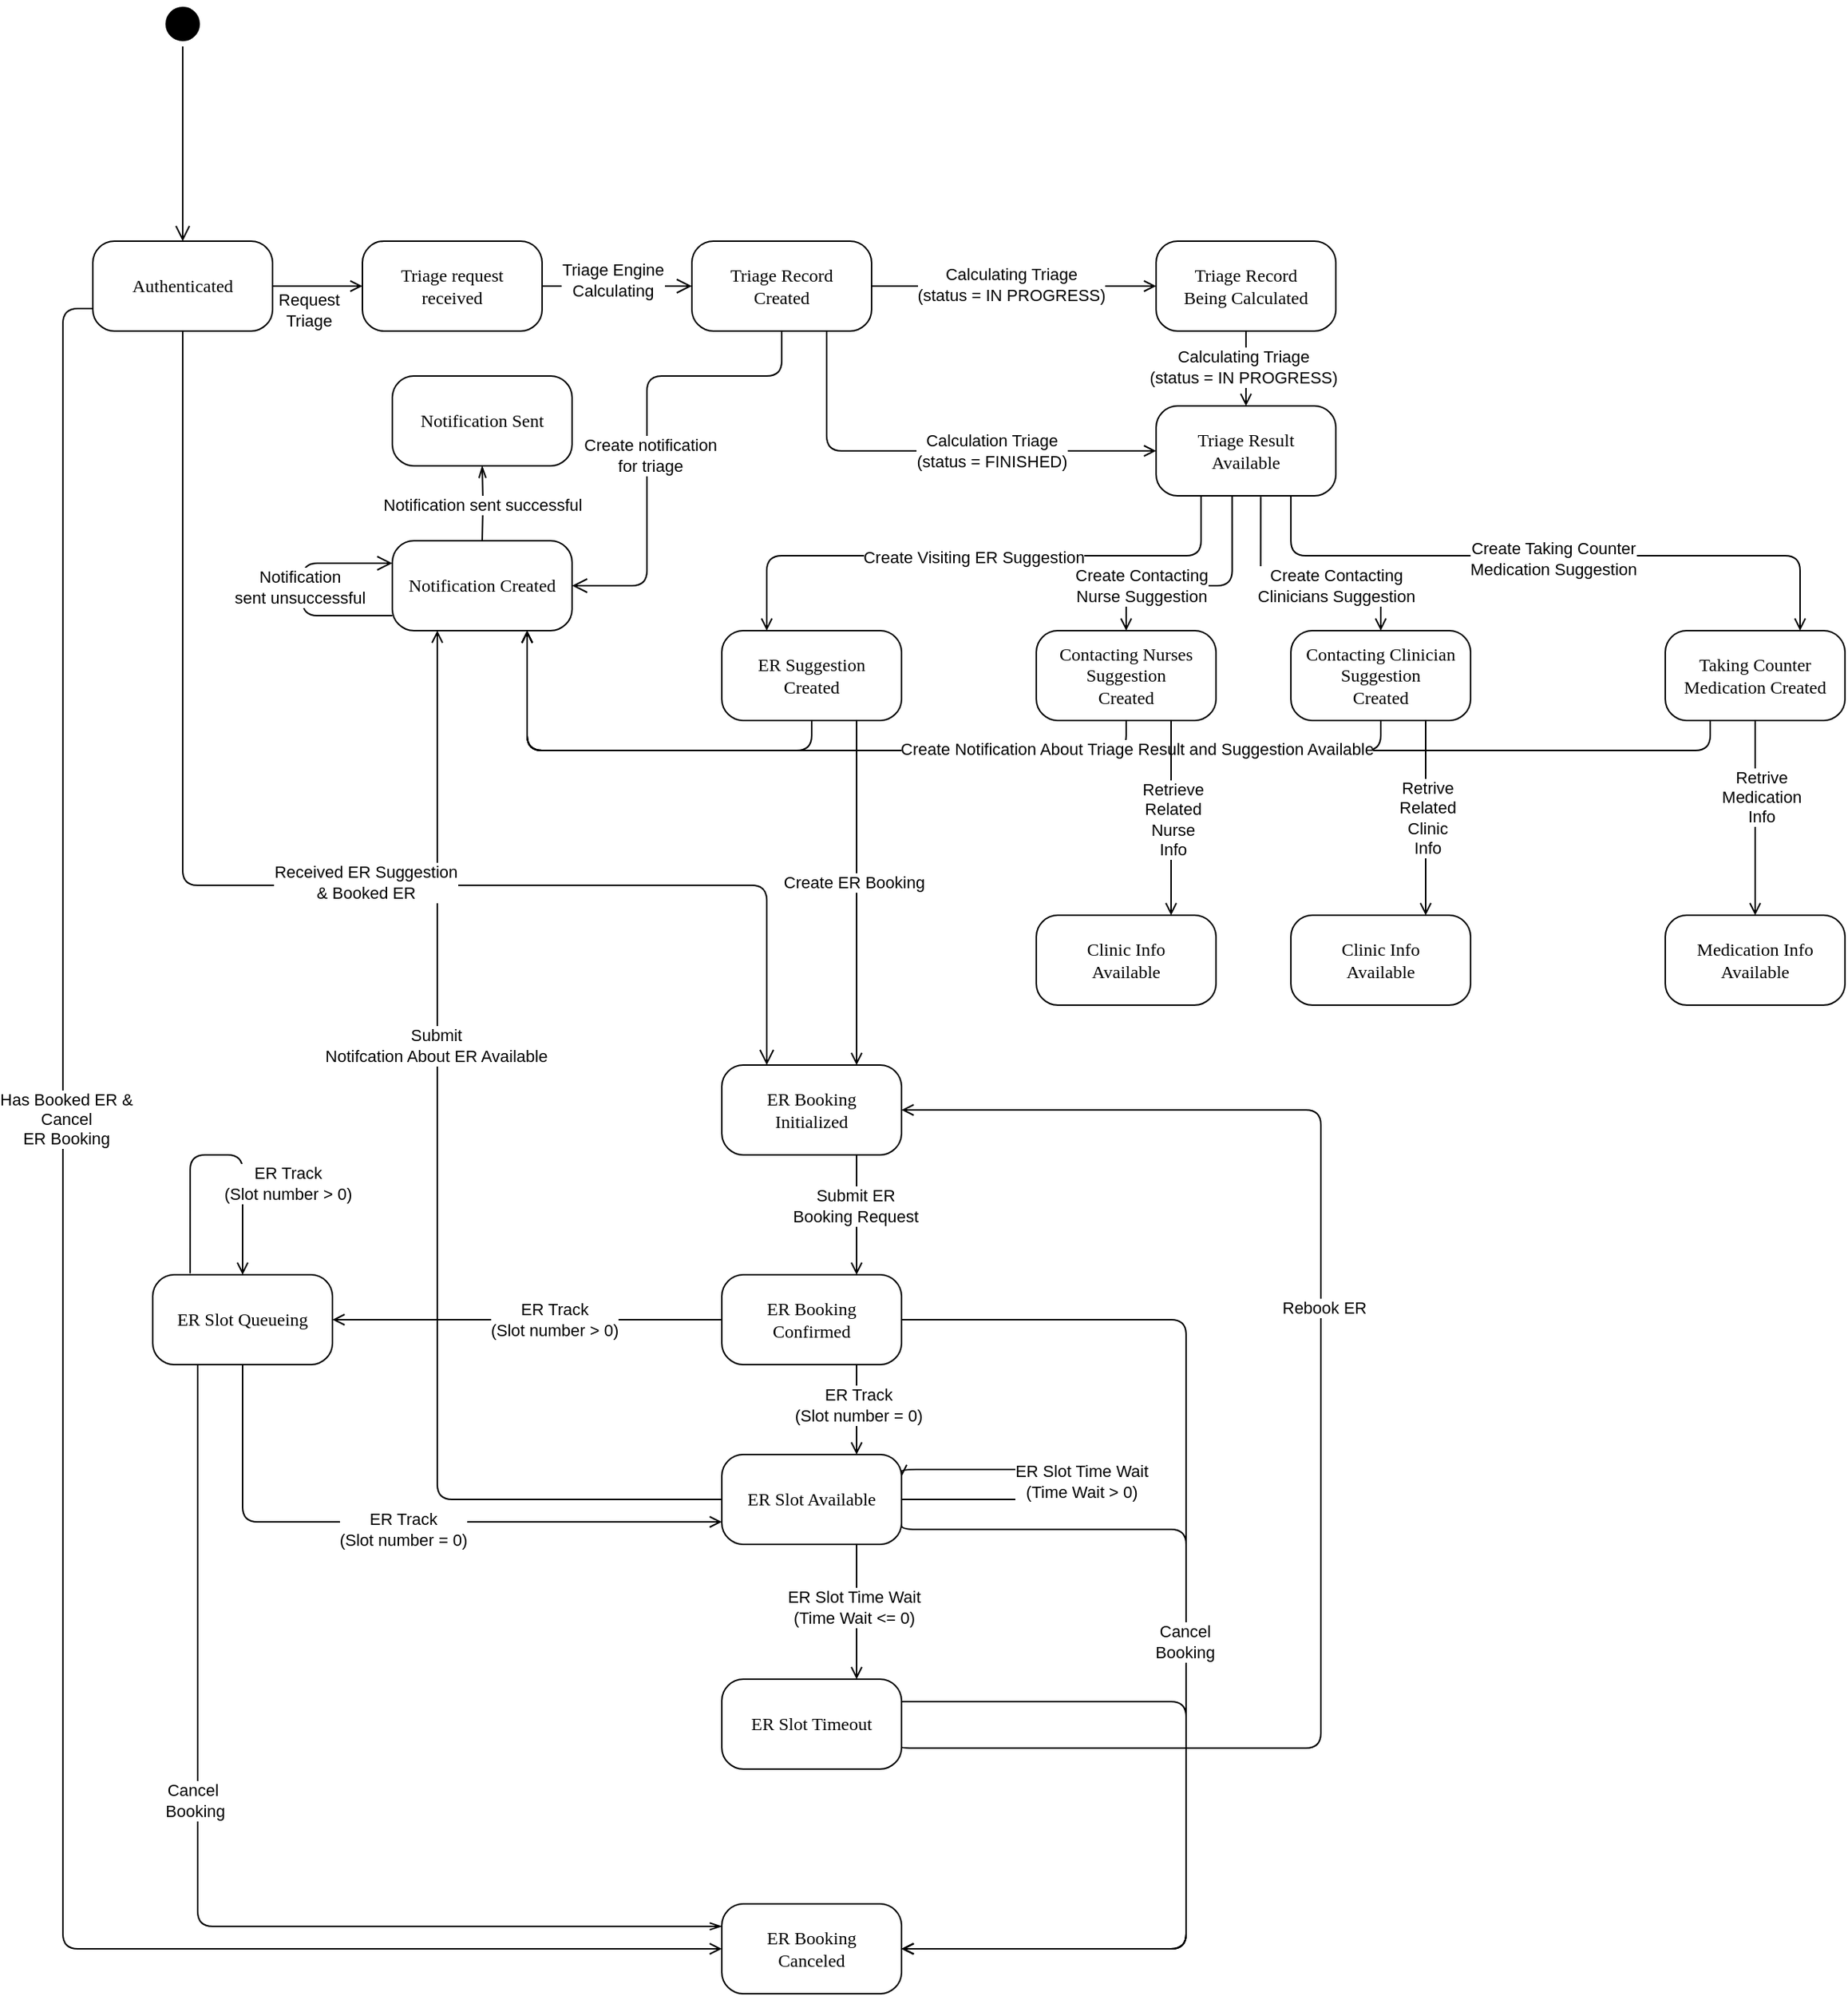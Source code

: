 <mxfile version="20.5.1" type="github">
  <diagram name="Page-1" id="58cdce13-f638-feb5-8d6f-7d28b1aa9fa0">
    <mxGraphModel dx="3470" dy="1300" grid="1" gridSize="10" guides="1" tooltips="1" connect="1" arrows="1" fold="1" page="1" pageScale="1" pageWidth="1100" pageHeight="850" background="none" math="0" shadow="0">
      <root>
        <mxCell id="0" />
        <mxCell id="1" parent="0" />
        <mxCell id="382b91b5511bd0f7-1" value="" style="ellipse;html=1;shape=startState;fillColor=#000000;strokeColor=#000000;rounded=1;shadow=0;comic=0;labelBackgroundColor=none;fontFamily=Verdana;fontSize=12;fontColor=#000000;align=center;direction=south;" parent="1" vertex="1">
          <mxGeometry x="85" y="40" width="30" height="30" as="geometry" />
        </mxCell>
        <mxCell id="N-nN4XfVcZ-tdDwyY4BU-9" style="edgeStyle=orthogonalEdgeStyle;rounded=0;orthogonalLoop=1;jettySize=auto;html=1;exitX=0.5;exitY=0;exitDx=0;exitDy=0;entryX=0.5;entryY=1;entryDx=0;entryDy=0;endArrow=openThin;endFill=0;" edge="1" parent="1" target="N-nN4XfVcZ-tdDwyY4BU-7">
          <mxGeometry relative="1" as="geometry">
            <mxPoint x="300" y="400" as="sourcePoint" />
            <mxPoint x="300" y="370" as="targetPoint" />
          </mxGeometry>
        </mxCell>
        <mxCell id="N-nN4XfVcZ-tdDwyY4BU-10" value="Notification sent successful" style="edgeLabel;html=1;align=center;verticalAlign=middle;resizable=0;points=[];" vertex="1" connectable="0" parent="N-nN4XfVcZ-tdDwyY4BU-9">
          <mxGeometry x="0.271" relative="1" as="geometry">
            <mxPoint y="7" as="offset" />
          </mxGeometry>
        </mxCell>
        <mxCell id="382b91b5511bd0f7-5" value="Notification Created" style="rounded=1;whiteSpace=wrap;html=1;arcSize=24;shadow=0;comic=0;labelBackgroundColor=none;fontFamily=Verdana;fontSize=12;align=center;" parent="1" vertex="1">
          <mxGeometry x="240" y="400" width="120" height="60" as="geometry" />
        </mxCell>
        <mxCell id="382b91b5511bd0f7-6" value="&lt;div&gt;Triage request&lt;/div&gt;&lt;div&gt;received&lt;br&gt;&lt;/div&gt;" style="rounded=1;whiteSpace=wrap;html=1;arcSize=24;shadow=0;comic=0;labelBackgroundColor=none;fontFamily=Verdana;fontSize=12;align=center;" parent="1" vertex="1">
          <mxGeometry x="220" y="200" width="120" height="60" as="geometry" />
        </mxCell>
        <mxCell id="3xKMNHd320nFx6-SWWJa-59" style="edgeStyle=orthogonalEdgeStyle;rounded=1;orthogonalLoop=1;jettySize=auto;html=1;exitX=1;exitY=0.5;exitDx=0;exitDy=0;entryX=0;entryY=0.5;entryDx=0;entryDy=0;endArrow=open;endFill=0;" parent="1" source="382b91b5511bd0f7-7" target="3xKMNHd320nFx6-SWWJa-58" edge="1">
          <mxGeometry relative="1" as="geometry" />
        </mxCell>
        <mxCell id="3xKMNHd320nFx6-SWWJa-60" value="&lt;div&gt;Calculating Triage&lt;/div&gt;&lt;div&gt;(status = IN PROGRESS)&lt;br&gt;&lt;/div&gt;" style="edgeLabel;html=1;align=center;verticalAlign=middle;resizable=0;points=[];" parent="3xKMNHd320nFx6-SWWJa-59" vertex="1" connectable="0">
          <mxGeometry x="-0.068" y="-6" relative="1" as="geometry">
            <mxPoint x="4" y="-7" as="offset" />
          </mxGeometry>
        </mxCell>
        <mxCell id="3xKMNHd320nFx6-SWWJa-66" style="edgeStyle=orthogonalEdgeStyle;rounded=1;orthogonalLoop=1;jettySize=auto;html=1;exitX=0.75;exitY=1;exitDx=0;exitDy=0;entryX=0;entryY=0.5;entryDx=0;entryDy=0;endArrow=open;endFill=0;" parent="1" source="382b91b5511bd0f7-7" target="382b91b5511bd0f7-10" edge="1">
          <mxGeometry relative="1" as="geometry" />
        </mxCell>
        <mxCell id="3xKMNHd320nFx6-SWWJa-67" value="&lt;div&gt;Calculation Triage&lt;/div&gt;&lt;div&gt;(status = FINISHED)&lt;/div&gt;" style="edgeLabel;html=1;align=center;verticalAlign=middle;resizable=0;points=[];" parent="3xKMNHd320nFx6-SWWJa-66" vertex="1" connectable="0">
          <mxGeometry x="0.009" y="1" relative="1" as="geometry">
            <mxPoint x="38" y="1" as="offset" />
          </mxGeometry>
        </mxCell>
        <mxCell id="382b91b5511bd0f7-7" value="&lt;div&gt;Triage Record&lt;/div&gt;&lt;div&gt;Created&lt;br&gt;&lt;/div&gt;" style="rounded=1;whiteSpace=wrap;html=1;arcSize=24;shadow=0;comic=0;labelBackgroundColor=none;fontFamily=Verdana;fontSize=12;align=center;" parent="1" vertex="1">
          <mxGeometry x="440" y="200" width="120" height="60" as="geometry" />
        </mxCell>
        <mxCell id="3xKMNHd320nFx6-SWWJa-10" style="edgeStyle=orthogonalEdgeStyle;rounded=1;orthogonalLoop=1;jettySize=auto;html=1;exitX=0.25;exitY=1;exitDx=0;exitDy=0;entryX=0.25;entryY=0;entryDx=0;entryDy=0;endArrow=open;endFill=0;" parent="1" source="382b91b5511bd0f7-10" target="3xKMNHd320nFx6-SWWJa-7" edge="1">
          <mxGeometry relative="1" as="geometry">
            <Array as="points">
              <mxPoint x="780" y="410" />
              <mxPoint x="490" y="410" />
            </Array>
          </mxGeometry>
        </mxCell>
        <mxCell id="3xKMNHd320nFx6-SWWJa-25" value="Create Visiting ER Suggestion" style="edgeLabel;html=1;align=center;verticalAlign=middle;resizable=0;points=[];" parent="3xKMNHd320nFx6-SWWJa-10" vertex="1" connectable="0">
          <mxGeometry x="0.011" y="1" relative="1" as="geometry">
            <mxPoint as="offset" />
          </mxGeometry>
        </mxCell>
        <mxCell id="3xKMNHd320nFx6-SWWJa-11" style="edgeStyle=orthogonalEdgeStyle;rounded=1;orthogonalLoop=1;jettySize=auto;html=1;exitX=0.582;exitY=1.01;exitDx=0;exitDy=0;entryX=0.5;entryY=0;entryDx=0;entryDy=0;endArrow=open;endFill=0;exitPerimeter=0;" parent="1" source="382b91b5511bd0f7-10" target="3xKMNHd320nFx6-SWWJa-8" edge="1">
          <mxGeometry relative="1" as="geometry">
            <Array as="points">
              <mxPoint x="820" y="430" />
              <mxPoint x="900" y="430" />
            </Array>
          </mxGeometry>
        </mxCell>
        <mxCell id="3xKMNHd320nFx6-SWWJa-27" value="&lt;div&gt;Create Contacting &lt;br&gt;&lt;/div&gt;&lt;div&gt;Clinicians Suggestion&lt;/div&gt;" style="edgeLabel;html=1;align=center;verticalAlign=middle;resizable=0;points=[];" parent="3xKMNHd320nFx6-SWWJa-11" vertex="1" connectable="0">
          <mxGeometry x="0.057" y="2" relative="1" as="geometry">
            <mxPoint x="20" y="2" as="offset" />
          </mxGeometry>
        </mxCell>
        <mxCell id="3xKMNHd320nFx6-SWWJa-12" style="edgeStyle=orthogonalEdgeStyle;rounded=1;orthogonalLoop=1;jettySize=auto;html=1;exitX=0.75;exitY=1;exitDx=0;exitDy=0;entryX=0.75;entryY=0;entryDx=0;entryDy=0;endArrow=open;endFill=0;" parent="1" source="382b91b5511bd0f7-10" target="3xKMNHd320nFx6-SWWJa-9" edge="1">
          <mxGeometry relative="1" as="geometry">
            <Array as="points">
              <mxPoint x="840" y="410" />
              <mxPoint x="1180" y="410" />
            </Array>
          </mxGeometry>
        </mxCell>
        <mxCell id="3xKMNHd320nFx6-SWWJa-30" value="&lt;div&gt;Create Taking Counter &lt;br&gt;&lt;/div&gt;&lt;div&gt;Medication Suggestion&lt;/div&gt;" style="edgeLabel;html=1;align=center;verticalAlign=middle;resizable=0;points=[];" parent="3xKMNHd320nFx6-SWWJa-12" vertex="1" connectable="0">
          <mxGeometry y="-2" relative="1" as="geometry">
            <mxPoint as="offset" />
          </mxGeometry>
        </mxCell>
        <mxCell id="3xKMNHd320nFx6-SWWJa-19" style="edgeStyle=orthogonalEdgeStyle;rounded=1;orthogonalLoop=1;jettySize=auto;html=1;exitX=0.423;exitY=0.979;exitDx=0;exitDy=0;entryX=0.5;entryY=0;entryDx=0;entryDy=0;endArrow=open;endFill=0;exitPerimeter=0;" parent="1" source="382b91b5511bd0f7-10" target="3xKMNHd320nFx6-SWWJa-17" edge="1">
          <mxGeometry relative="1" as="geometry">
            <Array as="points">
              <mxPoint x="801" y="430" />
              <mxPoint x="730" y="430" />
            </Array>
          </mxGeometry>
        </mxCell>
        <mxCell id="3xKMNHd320nFx6-SWWJa-26" value="&lt;div&gt;Create Contacting &lt;br&gt;&lt;/div&gt;&lt;div&gt;Nurse Suggestion&lt;/div&gt;" style="edgeLabel;html=1;align=center;verticalAlign=middle;resizable=0;points=[];" parent="3xKMNHd320nFx6-SWWJa-19" vertex="1" connectable="0">
          <mxGeometry x="0.087" y="-1" relative="1" as="geometry">
            <mxPoint x="-34" y="1" as="offset" />
          </mxGeometry>
        </mxCell>
        <mxCell id="382b91b5511bd0f7-10" value="&lt;div&gt;Triage Result&lt;/div&gt;&lt;div&gt;Available&lt;br&gt;&lt;/div&gt;" style="rounded=1;whiteSpace=wrap;html=1;arcSize=24;shadow=0;comic=0;labelBackgroundColor=none;fontFamily=Verdana;fontSize=12;align=center;" parent="1" vertex="1">
          <mxGeometry x="750" y="310" width="120" height="60" as="geometry" />
        </mxCell>
        <mxCell id="2a3bc250acf0617d-9" style="edgeStyle=orthogonalEdgeStyle;html=1;labelBackgroundColor=none;endArrow=open;endSize=8;strokeColor=#000000;fontFamily=Verdana;fontSize=12;align=left;entryX=0.5;entryY=0;entryDx=0;entryDy=0;" parent="1" source="382b91b5511bd0f7-1" target="3xKMNHd320nFx6-SWWJa-3" edge="1">
          <mxGeometry relative="1" as="geometry" />
        </mxCell>
        <mxCell id="2a3bc250acf0617d-10" style="edgeStyle=orthogonalEdgeStyle;html=1;labelBackgroundColor=none;endArrow=open;endSize=8;fontFamily=Verdana;fontSize=12;align=left;entryX=0;entryY=0.5;entryDx=0;entryDy=0;exitX=1;exitY=0.5;exitDx=0;exitDy=0;" parent="1" source="382b91b5511bd0f7-6" target="382b91b5511bd0f7-7" edge="1">
          <mxGeometry relative="1" as="geometry">
            <Array as="points">
              <mxPoint x="390" y="230" />
              <mxPoint x="390" y="230" />
            </Array>
          </mxGeometry>
        </mxCell>
        <mxCell id="3xKMNHd320nFx6-SWWJa-2" value="&lt;div&gt;Triage Engine&lt;/div&gt;&lt;div&gt;Calculating&lt;br&gt;&lt;/div&gt;" style="edgeLabel;html=1;align=center;verticalAlign=middle;resizable=0;points=[];" parent="2a3bc250acf0617d-10" vertex="1" connectable="0">
          <mxGeometry x="-0.3" y="4" relative="1" as="geometry">
            <mxPoint x="12" as="offset" />
          </mxGeometry>
        </mxCell>
        <mxCell id="2a3bc250acf0617d-11" style="edgeStyle=orthogonalEdgeStyle;html=1;labelBackgroundColor=none;endArrow=open;endSize=8;fontFamily=Verdana;fontSize=12;align=left;exitX=0.5;exitY=1;entryX=1;entryY=0.5;entryDx=0;entryDy=0;" parent="1" source="382b91b5511bd0f7-7" target="382b91b5511bd0f7-5" edge="1">
          <mxGeometry relative="1" as="geometry">
            <mxPoint x="520" y="300" as="sourcePoint" />
            <Array as="points">
              <mxPoint x="500" y="290" />
              <mxPoint x="410" y="290" />
              <mxPoint x="410" y="430" />
            </Array>
            <mxPoint x="310" y="290" as="targetPoint" />
          </mxGeometry>
        </mxCell>
        <mxCell id="N-nN4XfVcZ-tdDwyY4BU-8" value="&lt;div&gt;Create notification&lt;/div&gt;&lt;div&gt;for triage&lt;br&gt;&lt;/div&gt;" style="edgeLabel;html=1;align=center;verticalAlign=middle;resizable=0;points=[];" vertex="1" connectable="0" parent="2a3bc250acf0617d-11">
          <mxGeometry x="0.117" y="2" relative="1" as="geometry">
            <mxPoint as="offset" />
          </mxGeometry>
        </mxCell>
        <mxCell id="3xKMNHd320nFx6-SWWJa-4" style="edgeStyle=orthogonalEdgeStyle;rounded=1;orthogonalLoop=1;jettySize=auto;html=1;exitX=1;exitY=0.5;exitDx=0;exitDy=0;entryX=0;entryY=0.5;entryDx=0;entryDy=0;endArrow=open;endFill=0;" parent="1" source="3xKMNHd320nFx6-SWWJa-3" target="382b91b5511bd0f7-6" edge="1">
          <mxGeometry relative="1" as="geometry">
            <Array as="points" />
          </mxGeometry>
        </mxCell>
        <mxCell id="3xKMNHd320nFx6-SWWJa-5" value="&lt;div&gt;Request&lt;/div&gt;&lt;div&gt;Triage&lt;br&gt;&lt;/div&gt;" style="edgeLabel;html=1;align=center;verticalAlign=middle;resizable=0;points=[];" parent="3xKMNHd320nFx6-SWWJa-4" vertex="1" connectable="0">
          <mxGeometry x="-0.229" y="-3" relative="1" as="geometry">
            <mxPoint x="1" y="13" as="offset" />
          </mxGeometry>
        </mxCell>
        <mxCell id="3xKMNHd320nFx6-SWWJa-84" style="edgeStyle=orthogonalEdgeStyle;rounded=1;orthogonalLoop=1;jettySize=auto;html=1;exitX=0;exitY=0.75;exitDx=0;exitDy=0;entryX=0;entryY=0.5;entryDx=0;entryDy=0;endArrow=open;endFill=0;" parent="1" source="3xKMNHd320nFx6-SWWJa-3" target="3xKMNHd320nFx6-SWWJa-76" edge="1">
          <mxGeometry relative="1" as="geometry" />
        </mxCell>
        <mxCell id="3xKMNHd320nFx6-SWWJa-85" value="Has Booked ER &amp;amp;&lt;br&gt;&lt;div&gt;Cancel&lt;/div&gt;&lt;div&gt;ER Booking&lt;br&gt;&lt;/div&gt;" style="edgeLabel;html=1;align=center;verticalAlign=middle;resizable=0;points=[];" parent="3xKMNHd320nFx6-SWWJa-84" vertex="1" connectable="0">
          <mxGeometry x="-0.28" y="2" relative="1" as="geometry">
            <mxPoint y="1" as="offset" />
          </mxGeometry>
        </mxCell>
        <mxCell id="3xKMNHd320nFx6-SWWJa-3" value="Authenticated" style="rounded=1;whiteSpace=wrap;html=1;arcSize=24;shadow=0;comic=0;labelBackgroundColor=none;fontFamily=Verdana;fontSize=12;align=center;" parent="1" vertex="1">
          <mxGeometry x="40" y="200" width="120" height="60" as="geometry" />
        </mxCell>
        <mxCell id="3xKMNHd320nFx6-SWWJa-24" style="edgeStyle=orthogonalEdgeStyle;rounded=1;orthogonalLoop=1;jettySize=auto;html=1;exitX=0.5;exitY=1;exitDx=0;exitDy=0;endArrow=open;endFill=0;" parent="1" source="3xKMNHd320nFx6-SWWJa-7" edge="1">
          <mxGeometry relative="1" as="geometry">
            <mxPoint x="330" y="460" as="targetPoint" />
            <Array as="points">
              <mxPoint x="520" y="540" />
              <mxPoint x="330" y="540" />
            </Array>
          </mxGeometry>
        </mxCell>
        <mxCell id="3xKMNHd320nFx6-SWWJa-42" style="edgeStyle=orthogonalEdgeStyle;rounded=1;orthogonalLoop=1;jettySize=auto;html=1;exitX=0.75;exitY=1;exitDx=0;exitDy=0;entryX=0.75;entryY=0;entryDx=0;entryDy=0;endArrow=open;endFill=0;" parent="1" source="3xKMNHd320nFx6-SWWJa-7" target="3xKMNHd320nFx6-SWWJa-41" edge="1">
          <mxGeometry relative="1" as="geometry" />
        </mxCell>
        <mxCell id="3xKMNHd320nFx6-SWWJa-44" value="Create ER Booking" style="edgeLabel;html=1;align=center;verticalAlign=middle;resizable=0;points=[];" parent="3xKMNHd320nFx6-SWWJa-42" vertex="1" connectable="0">
          <mxGeometry x="-0.061" y="-2" relative="1" as="geometry">
            <mxPoint as="offset" />
          </mxGeometry>
        </mxCell>
        <mxCell id="3xKMNHd320nFx6-SWWJa-7" value="&lt;div&gt;ER Suggestion&lt;/div&gt;&lt;div&gt;Created&lt;br&gt;&lt;/div&gt;" style="rounded=1;whiteSpace=wrap;html=1;arcSize=24;shadow=0;comic=0;labelBackgroundColor=none;fontFamily=Verdana;fontSize=12;align=center;" parent="1" vertex="1">
          <mxGeometry x="460" y="460" width="120" height="60" as="geometry" />
        </mxCell>
        <mxCell id="3xKMNHd320nFx6-SWWJa-22" style="edgeStyle=orthogonalEdgeStyle;rounded=1;orthogonalLoop=1;jettySize=auto;html=1;exitX=0.5;exitY=1;exitDx=0;exitDy=0;endArrow=open;endFill=0;" parent="1" source="3xKMNHd320nFx6-SWWJa-8" edge="1">
          <mxGeometry relative="1" as="geometry">
            <mxPoint x="330" y="460" as="targetPoint" />
            <Array as="points">
              <mxPoint x="900" y="540" />
              <mxPoint x="330" y="540" />
            </Array>
          </mxGeometry>
        </mxCell>
        <mxCell id="3xKMNHd320nFx6-SWWJa-36" style="edgeStyle=orthogonalEdgeStyle;rounded=1;orthogonalLoop=1;jettySize=auto;html=1;exitX=0.75;exitY=1;exitDx=0;exitDy=0;entryX=0.75;entryY=0;entryDx=0;entryDy=0;endArrow=open;endFill=0;" parent="1" source="3xKMNHd320nFx6-SWWJa-8" target="3xKMNHd320nFx6-SWWJa-35" edge="1">
          <mxGeometry relative="1" as="geometry" />
        </mxCell>
        <mxCell id="3xKMNHd320nFx6-SWWJa-37" value="&lt;div&gt;Retrive&lt;/div&gt;&lt;div&gt;Related&lt;/div&gt;&lt;div&gt;Clinic&lt;/div&gt;&lt;div&gt;Info&lt;/div&gt;" style="edgeLabel;html=1;align=center;verticalAlign=middle;resizable=0;points=[];" parent="3xKMNHd320nFx6-SWWJa-36" vertex="1" connectable="0">
          <mxGeometry x="-0.262" y="1" relative="1" as="geometry">
            <mxPoint y="17" as="offset" />
          </mxGeometry>
        </mxCell>
        <mxCell id="3xKMNHd320nFx6-SWWJa-8" value="&lt;div&gt;Contacting Clinician Suggestion&lt;/div&gt;&lt;div&gt;Created&lt;br&gt;&lt;/div&gt;" style="rounded=1;whiteSpace=wrap;html=1;arcSize=24;shadow=0;comic=0;labelBackgroundColor=none;fontFamily=Verdana;fontSize=12;align=center;" parent="1" vertex="1">
          <mxGeometry x="840" y="460" width="120" height="60" as="geometry" />
        </mxCell>
        <mxCell id="3xKMNHd320nFx6-SWWJa-21" style="edgeStyle=orthogonalEdgeStyle;rounded=1;orthogonalLoop=1;jettySize=auto;html=1;exitX=0.25;exitY=1;exitDx=0;exitDy=0;entryX=0.75;entryY=1;entryDx=0;entryDy=0;endArrow=open;endFill=0;" parent="1" source="3xKMNHd320nFx6-SWWJa-9" target="382b91b5511bd0f7-5" edge="1">
          <mxGeometry relative="1" as="geometry" />
        </mxCell>
        <mxCell id="3xKMNHd320nFx6-SWWJa-9" value="Taking Counter Medication Created" style="rounded=1;whiteSpace=wrap;html=1;arcSize=24;shadow=0;comic=0;labelBackgroundColor=none;fontFamily=Verdana;fontSize=12;align=center;" parent="1" vertex="1">
          <mxGeometry x="1090" y="460" width="120" height="60" as="geometry" />
        </mxCell>
        <mxCell id="3xKMNHd320nFx6-SWWJa-23" style="edgeStyle=orthogonalEdgeStyle;rounded=1;orthogonalLoop=1;jettySize=auto;html=1;exitX=0.5;exitY=1;exitDx=0;exitDy=0;endArrow=open;endFill=0;entryX=0.75;entryY=1;entryDx=0;entryDy=0;" parent="1" source="3xKMNHd320nFx6-SWWJa-17" edge="1" target="382b91b5511bd0f7-5">
          <mxGeometry relative="1" as="geometry">
            <mxPoint x="330" y="450" as="targetPoint" />
          </mxGeometry>
        </mxCell>
        <mxCell id="3xKMNHd320nFx6-SWWJa-31" value="Create Notification About Triage Result and Suggestion Available" style="edgeLabel;html=1;align=center;verticalAlign=middle;resizable=0;points=[];" parent="3xKMNHd320nFx6-SWWJa-23" vertex="1" connectable="0">
          <mxGeometry x="-0.63" y="2" relative="1" as="geometry">
            <mxPoint x="79" y="-3" as="offset" />
          </mxGeometry>
        </mxCell>
        <mxCell id="3xKMNHd320nFx6-SWWJa-39" style="edgeStyle=orthogonalEdgeStyle;rounded=1;orthogonalLoop=1;jettySize=auto;html=1;exitX=0.75;exitY=1;exitDx=0;exitDy=0;entryX=0.75;entryY=0;entryDx=0;entryDy=0;endArrow=open;endFill=0;" parent="1" source="3xKMNHd320nFx6-SWWJa-17" target="3xKMNHd320nFx6-SWWJa-38" edge="1">
          <mxGeometry relative="1" as="geometry" />
        </mxCell>
        <mxCell id="3xKMNHd320nFx6-SWWJa-40" value="&lt;div&gt;Retrieve&lt;/div&gt;&lt;div&gt;Related&lt;/div&gt;&lt;div&gt;Nurse&lt;/div&gt;&lt;div&gt;Info&lt;br&gt;&lt;/div&gt;" style="edgeLabel;html=1;align=center;verticalAlign=middle;resizable=0;points=[];" parent="3xKMNHd320nFx6-SWWJa-39" vertex="1" connectable="0">
          <mxGeometry x="-0.123" y="1" relative="1" as="geometry">
            <mxPoint y="9" as="offset" />
          </mxGeometry>
        </mxCell>
        <mxCell id="3xKMNHd320nFx6-SWWJa-17" value="&lt;div&gt;Contacting Nurses Suggestion&lt;/div&gt;&lt;div&gt;Created&lt;br&gt;&lt;/div&gt;" style="rounded=1;whiteSpace=wrap;html=1;arcSize=24;shadow=0;comic=0;labelBackgroundColor=none;fontFamily=Verdana;fontSize=12;align=center;" parent="1" vertex="1">
          <mxGeometry x="670" y="460" width="120" height="60" as="geometry" />
        </mxCell>
        <mxCell id="3xKMNHd320nFx6-SWWJa-32" value="&lt;div&gt;Medication Info&lt;/div&gt;&lt;div&gt;Available&lt;br&gt;&lt;/div&gt;" style="rounded=1;whiteSpace=wrap;html=1;arcSize=24;shadow=0;comic=0;labelBackgroundColor=none;fontFamily=Verdana;fontSize=12;align=center;" parent="1" vertex="1">
          <mxGeometry x="1090" y="650" width="120" height="60" as="geometry" />
        </mxCell>
        <mxCell id="3xKMNHd320nFx6-SWWJa-33" style="edgeStyle=orthogonalEdgeStyle;rounded=1;orthogonalLoop=1;jettySize=auto;html=1;exitX=0.5;exitY=1;exitDx=0;exitDy=0;entryX=0.5;entryY=0;entryDx=0;entryDy=0;endArrow=open;endFill=0;" parent="1" source="3xKMNHd320nFx6-SWWJa-9" target="3xKMNHd320nFx6-SWWJa-32" edge="1">
          <mxGeometry relative="1" as="geometry" />
        </mxCell>
        <mxCell id="3xKMNHd320nFx6-SWWJa-34" value="&lt;div&gt;Retrive&lt;/div&gt;&lt;div&gt;Medication&lt;/div&gt;&lt;div&gt;Info&lt;br&gt;&lt;/div&gt;" style="edgeLabel;html=1;align=center;verticalAlign=middle;resizable=0;points=[];" parent="3xKMNHd320nFx6-SWWJa-33" vertex="1" connectable="0">
          <mxGeometry x="-0.213" y="4" relative="1" as="geometry">
            <mxPoint as="offset" />
          </mxGeometry>
        </mxCell>
        <mxCell id="3xKMNHd320nFx6-SWWJa-35" value="&lt;div&gt;Clinic Info&lt;/div&gt;&lt;div&gt;Available&lt;br&gt;&lt;/div&gt;" style="rounded=1;whiteSpace=wrap;html=1;arcSize=24;shadow=0;comic=0;labelBackgroundColor=none;fontFamily=Verdana;fontSize=12;align=center;" parent="1" vertex="1">
          <mxGeometry x="840" y="650" width="120" height="60" as="geometry" />
        </mxCell>
        <mxCell id="3xKMNHd320nFx6-SWWJa-38" value="&lt;div&gt;Clinic Info&lt;/div&gt;&lt;div&gt;Available&lt;br&gt;&lt;/div&gt;" style="rounded=1;whiteSpace=wrap;html=1;arcSize=24;shadow=0;comic=0;labelBackgroundColor=none;fontFamily=Verdana;fontSize=12;align=center;" parent="1" vertex="1">
          <mxGeometry x="670" y="650" width="120" height="60" as="geometry" />
        </mxCell>
        <mxCell id="3xKMNHd320nFx6-SWWJa-46" style="edgeStyle=orthogonalEdgeStyle;rounded=1;orthogonalLoop=1;jettySize=auto;html=1;exitX=0.75;exitY=1;exitDx=0;exitDy=0;entryX=0.75;entryY=0;entryDx=0;entryDy=0;endArrow=open;endFill=0;" parent="1" source="3xKMNHd320nFx6-SWWJa-41" target="3xKMNHd320nFx6-SWWJa-45" edge="1">
          <mxGeometry relative="1" as="geometry" />
        </mxCell>
        <mxCell id="3xKMNHd320nFx6-SWWJa-47" value="&lt;div&gt;Submit ER&lt;/div&gt;&lt;div&gt;Booking Request&lt;br&gt;&lt;/div&gt;" style="edgeLabel;html=1;align=center;verticalAlign=middle;resizable=0;points=[];" parent="3xKMNHd320nFx6-SWWJa-46" vertex="1" connectable="0">
          <mxGeometry x="-0.15" y="-1" relative="1" as="geometry">
            <mxPoint as="offset" />
          </mxGeometry>
        </mxCell>
        <mxCell id="3xKMNHd320nFx6-SWWJa-41" value="&lt;div&gt;ER Booking&lt;/div&gt;&lt;div&gt;Initialized&lt;br&gt;&lt;/div&gt;" style="rounded=1;whiteSpace=wrap;html=1;arcSize=24;shadow=0;comic=0;labelBackgroundColor=none;fontFamily=Verdana;fontSize=12;align=center;" parent="1" vertex="1">
          <mxGeometry x="460" y="750" width="120" height="60" as="geometry" />
        </mxCell>
        <mxCell id="3xKMNHd320nFx6-SWWJa-49" style="edgeStyle=orthogonalEdgeStyle;rounded=1;orthogonalLoop=1;jettySize=auto;html=1;exitX=0.75;exitY=1;exitDx=0;exitDy=0;entryX=0.75;entryY=0;entryDx=0;entryDy=0;endArrow=open;endFill=0;" parent="1" source="3xKMNHd320nFx6-SWWJa-45" target="3xKMNHd320nFx6-SWWJa-48" edge="1">
          <mxGeometry relative="1" as="geometry" />
        </mxCell>
        <mxCell id="3xKMNHd320nFx6-SWWJa-50" value="&lt;div&gt;ER Track&lt;/div&gt;&lt;div&gt;(Slot number = 0)&lt;br&gt;&lt;/div&gt;" style="edgeLabel;html=1;align=center;verticalAlign=middle;resizable=0;points=[];" parent="3xKMNHd320nFx6-SWWJa-49" vertex="1" connectable="0">
          <mxGeometry x="-0.314" y="1" relative="1" as="geometry">
            <mxPoint y="6" as="offset" />
          </mxGeometry>
        </mxCell>
        <mxCell id="3xKMNHd320nFx6-SWWJa-54" style="edgeStyle=orthogonalEdgeStyle;rounded=1;orthogonalLoop=1;jettySize=auto;html=1;exitX=0;exitY=0.5;exitDx=0;exitDy=0;entryX=1;entryY=0.5;entryDx=0;entryDy=0;endArrow=open;endFill=0;" parent="1" source="3xKMNHd320nFx6-SWWJa-45" target="3xKMNHd320nFx6-SWWJa-53" edge="1">
          <mxGeometry relative="1" as="geometry" />
        </mxCell>
        <mxCell id="3xKMNHd320nFx6-SWWJa-55" value="&lt;div&gt;ER Track&lt;/div&gt;&lt;div&gt;(Slot number &amp;gt; 0)&lt;br&gt;&lt;/div&gt;" style="edgeLabel;html=1;align=center;verticalAlign=middle;resizable=0;points=[];" parent="3xKMNHd320nFx6-SWWJa-54" vertex="1" connectable="0">
          <mxGeometry x="-0.139" relative="1" as="geometry">
            <mxPoint as="offset" />
          </mxGeometry>
        </mxCell>
        <mxCell id="3xKMNHd320nFx6-SWWJa-45" value="&lt;div&gt;ER Booking&lt;/div&gt;&lt;div&gt;Confirmed&lt;br&gt;&lt;/div&gt;" style="rounded=1;whiteSpace=wrap;html=1;arcSize=24;shadow=0;comic=0;labelBackgroundColor=none;fontFamily=Verdana;fontSize=12;align=center;" parent="1" vertex="1">
          <mxGeometry x="460" y="890" width="120" height="60" as="geometry" />
        </mxCell>
        <mxCell id="3xKMNHd320nFx6-SWWJa-51" style="edgeStyle=orthogonalEdgeStyle;rounded=1;orthogonalLoop=1;jettySize=auto;html=1;exitX=0;exitY=0.5;exitDx=0;exitDy=0;entryX=0.25;entryY=1;entryDx=0;entryDy=0;endArrow=open;endFill=0;" parent="1" source="3xKMNHd320nFx6-SWWJa-48" target="382b91b5511bd0f7-5" edge="1">
          <mxGeometry relative="1" as="geometry" />
        </mxCell>
        <mxCell id="3xKMNHd320nFx6-SWWJa-52" value="&lt;div&gt;Submit &lt;br&gt;&lt;/div&gt;&lt;div&gt;Notifcation About ER Available&lt;/div&gt;" style="edgeLabel;html=1;align=center;verticalAlign=middle;resizable=0;points=[];" parent="3xKMNHd320nFx6-SWWJa-51" vertex="1" connectable="0">
          <mxGeometry x="0.281" y="1" relative="1" as="geometry">
            <mxPoint as="offset" />
          </mxGeometry>
        </mxCell>
        <mxCell id="3xKMNHd320nFx6-SWWJa-74" style="edgeStyle=orthogonalEdgeStyle;rounded=1;orthogonalLoop=1;jettySize=auto;html=1;exitX=0.75;exitY=1;exitDx=0;exitDy=0;entryX=0.75;entryY=0;entryDx=0;entryDy=0;endArrow=open;endFill=0;" parent="1" source="3xKMNHd320nFx6-SWWJa-48" target="3xKMNHd320nFx6-SWWJa-73" edge="1">
          <mxGeometry relative="1" as="geometry" />
        </mxCell>
        <mxCell id="3xKMNHd320nFx6-SWWJa-79" value="&lt;div&gt;ER Slot Time Wait&lt;/div&gt;&lt;div&gt;(Time Wait &amp;lt;= 0)&lt;br&gt;&lt;/div&gt;" style="edgeLabel;html=1;align=center;verticalAlign=middle;resizable=0;points=[];" parent="3xKMNHd320nFx6-SWWJa-74" vertex="1" connectable="0">
          <mxGeometry x="-0.074" y="-2" relative="1" as="geometry">
            <mxPoint as="offset" />
          </mxGeometry>
        </mxCell>
        <mxCell id="3xKMNHd320nFx6-SWWJa-81" style="edgeStyle=orthogonalEdgeStyle;rounded=1;orthogonalLoop=1;jettySize=auto;html=1;exitX=1;exitY=0.5;exitDx=0;exitDy=0;entryX=1;entryY=0.25;entryDx=0;entryDy=0;endArrow=open;endFill=0;" parent="1" source="3xKMNHd320nFx6-SWWJa-48" target="3xKMNHd320nFx6-SWWJa-48" edge="1">
          <mxGeometry relative="1" as="geometry">
            <mxPoint x="840" y="930" as="targetPoint" />
            <Array as="points">
              <mxPoint x="680" y="1040" />
              <mxPoint x="680" y="1020" />
              <mxPoint x="580" y="1020" />
            </Array>
          </mxGeometry>
        </mxCell>
        <mxCell id="3xKMNHd320nFx6-SWWJa-82" value="&lt;div&gt;ER Slot Time Wait&lt;/div&gt;&lt;div&gt;(Time Wait &amp;gt; 0)&lt;br&gt;&lt;/div&gt;" style="edgeLabel;html=1;align=center;verticalAlign=middle;resizable=0;points=[];" parent="3xKMNHd320nFx6-SWWJa-81" vertex="1" connectable="0">
          <mxGeometry x="0.016" y="1" relative="1" as="geometry">
            <mxPoint x="21" y="2" as="offset" />
          </mxGeometry>
        </mxCell>
        <mxCell id="N-nN4XfVcZ-tdDwyY4BU-21" style="edgeStyle=orthogonalEdgeStyle;rounded=1;orthogonalLoop=1;jettySize=auto;html=1;exitX=1;exitY=0.75;exitDx=0;exitDy=0;entryX=1;entryY=0.5;entryDx=0;entryDy=0;endArrow=open;endFill=0;" edge="1" parent="1" source="3xKMNHd320nFx6-SWWJa-48" target="3xKMNHd320nFx6-SWWJa-76">
          <mxGeometry relative="1" as="geometry">
            <Array as="points">
              <mxPoint x="580" y="1060" />
              <mxPoint x="770" y="1060" />
              <mxPoint x="770" y="1340" />
            </Array>
          </mxGeometry>
        </mxCell>
        <mxCell id="3xKMNHd320nFx6-SWWJa-48" value="ER Slot Available" style="rounded=1;whiteSpace=wrap;html=1;arcSize=24;shadow=0;comic=0;labelBackgroundColor=none;fontFamily=Verdana;fontSize=12;align=center;" parent="1" vertex="1">
          <mxGeometry x="460" y="1010" width="120" height="60" as="geometry" />
        </mxCell>
        <mxCell id="N-nN4XfVcZ-tdDwyY4BU-17" style="edgeStyle=orthogonalEdgeStyle;rounded=1;orthogonalLoop=1;jettySize=auto;html=1;exitX=0.25;exitY=1;exitDx=0;exitDy=0;entryX=0;entryY=0.25;entryDx=0;entryDy=0;endArrow=openThin;endFill=0;" edge="1" parent="1" source="3xKMNHd320nFx6-SWWJa-53" target="3xKMNHd320nFx6-SWWJa-76">
          <mxGeometry relative="1" as="geometry" />
        </mxCell>
        <mxCell id="N-nN4XfVcZ-tdDwyY4BU-18" value="&lt;div&gt;Cancel&amp;nbsp;&lt;/div&gt;&lt;div&gt;Booking&lt;/div&gt;" style="edgeLabel;html=1;align=center;verticalAlign=middle;resizable=0;points=[];" vertex="1" connectable="0" parent="N-nN4XfVcZ-tdDwyY4BU-17">
          <mxGeometry x="-0.199" y="-2" relative="1" as="geometry">
            <mxPoint as="offset" />
          </mxGeometry>
        </mxCell>
        <mxCell id="3xKMNHd320nFx6-SWWJa-53" value="ER Slot Queueing" style="rounded=1;whiteSpace=wrap;html=1;arcSize=24;shadow=0;comic=0;labelBackgroundColor=none;fontFamily=Verdana;fontSize=12;align=center;" parent="1" vertex="1">
          <mxGeometry x="80" y="890" width="120" height="60" as="geometry" />
        </mxCell>
        <mxCell id="3xKMNHd320nFx6-SWWJa-58" value="&lt;div&gt;Triage Record&lt;/div&gt;&lt;div&gt;Being Calculated&lt;br&gt;&lt;/div&gt;" style="rounded=1;whiteSpace=wrap;html=1;arcSize=24;shadow=0;comic=0;labelBackgroundColor=none;fontFamily=Verdana;fontSize=12;align=center;" parent="1" vertex="1">
          <mxGeometry x="750" y="200" width="120" height="60" as="geometry" />
        </mxCell>
        <mxCell id="N-nN4XfVcZ-tdDwyY4BU-22" style="edgeStyle=orthogonalEdgeStyle;rounded=1;orthogonalLoop=1;jettySize=auto;html=1;exitX=1;exitY=0.25;exitDx=0;exitDy=0;entryX=1;entryY=0.5;entryDx=0;entryDy=0;endArrow=open;endFill=0;" edge="1" parent="1" source="3xKMNHd320nFx6-SWWJa-73" target="3xKMNHd320nFx6-SWWJa-76">
          <mxGeometry relative="1" as="geometry">
            <Array as="points">
              <mxPoint x="770" y="1175" />
              <mxPoint x="770" y="1340" />
            </Array>
          </mxGeometry>
        </mxCell>
        <mxCell id="N-nN4XfVcZ-tdDwyY4BU-26" style="edgeStyle=orthogonalEdgeStyle;rounded=1;orthogonalLoop=1;jettySize=auto;html=1;exitX=1;exitY=0.75;exitDx=0;exitDy=0;entryX=1;entryY=0.5;entryDx=0;entryDy=0;endArrow=open;endFill=0;" edge="1" parent="1" source="3xKMNHd320nFx6-SWWJa-73" target="3xKMNHd320nFx6-SWWJa-41">
          <mxGeometry relative="1" as="geometry">
            <Array as="points">
              <mxPoint x="860" y="1206" />
              <mxPoint x="860" y="780" />
            </Array>
          </mxGeometry>
        </mxCell>
        <mxCell id="N-nN4XfVcZ-tdDwyY4BU-27" value="Rebook ER" style="edgeLabel;html=1;align=center;verticalAlign=middle;resizable=0;points=[];" vertex="1" connectable="0" parent="N-nN4XfVcZ-tdDwyY4BU-26">
          <mxGeometry x="0.166" y="-2" relative="1" as="geometry">
            <mxPoint as="offset" />
          </mxGeometry>
        </mxCell>
        <mxCell id="3xKMNHd320nFx6-SWWJa-73" value="ER Slot Timeout" style="rounded=1;whiteSpace=wrap;html=1;arcSize=24;shadow=0;comic=0;labelBackgroundColor=none;fontFamily=Verdana;fontSize=12;align=center;" parent="1" vertex="1">
          <mxGeometry x="460" y="1160" width="120" height="60" as="geometry" />
        </mxCell>
        <mxCell id="3xKMNHd320nFx6-SWWJa-76" value="&lt;div&gt;ER Booking&lt;/div&gt;&lt;div&gt;Canceled&lt;br&gt;&lt;/div&gt;" style="rounded=1;whiteSpace=wrap;html=1;arcSize=24;shadow=0;comic=0;labelBackgroundColor=none;fontFamily=Verdana;fontSize=12;align=center;" parent="1" vertex="1">
          <mxGeometry x="460" y="1310" width="120" height="60" as="geometry" />
        </mxCell>
        <mxCell id="N-nN4XfVcZ-tdDwyY4BU-3" style="edgeStyle=orthogonalEdgeStyle;rounded=1;orthogonalLoop=1;jettySize=auto;html=1;entryX=0;entryY=0.75;entryDx=0;entryDy=0;endArrow=open;endFill=0;exitX=0.5;exitY=1;exitDx=0;exitDy=0;" edge="1" parent="1" source="3xKMNHd320nFx6-SWWJa-53" target="3xKMNHd320nFx6-SWWJa-48">
          <mxGeometry relative="1" as="geometry">
            <mxPoint x="170" y="880" as="sourcePoint" />
            <mxPoint x="492" y="930" as="targetPoint" />
            <Array as="points">
              <mxPoint x="140" y="1055" />
            </Array>
          </mxGeometry>
        </mxCell>
        <mxCell id="N-nN4XfVcZ-tdDwyY4BU-4" value="&lt;div&gt;ER Track&lt;/div&gt;&lt;div&gt;(Slot number = 0)&lt;br&gt;&lt;/div&gt;" style="edgeLabel;html=1;align=center;verticalAlign=middle;resizable=0;points=[];" vertex="1" connectable="0" parent="N-nN4XfVcZ-tdDwyY4BU-3">
          <mxGeometry x="-0.314" y="1" relative="1" as="geometry">
            <mxPoint x="66" y="6" as="offset" />
          </mxGeometry>
        </mxCell>
        <mxCell id="N-nN4XfVcZ-tdDwyY4BU-5" style="edgeStyle=orthogonalEdgeStyle;rounded=1;orthogonalLoop=1;jettySize=auto;html=1;endArrow=open;endFill=0;exitX=0.208;exitY=-0.014;exitDx=0;exitDy=0;exitPerimeter=0;" edge="1" parent="1" source="3xKMNHd320nFx6-SWWJa-53" target="3xKMNHd320nFx6-SWWJa-53">
          <mxGeometry relative="1" as="geometry">
            <mxPoint x="100" y="610" as="sourcePoint" />
            <mxPoint x="420" y="725" as="targetPoint" />
            <Array as="points">
              <mxPoint x="105" y="810" />
              <mxPoint x="140" y="810" />
            </Array>
          </mxGeometry>
        </mxCell>
        <mxCell id="N-nN4XfVcZ-tdDwyY4BU-6" value="&lt;div&gt;ER Track&lt;/div&gt;&lt;div&gt;(Slot number &amp;gt; 0)&lt;br&gt;&lt;/div&gt;" style="edgeLabel;html=1;align=center;verticalAlign=middle;resizable=0;points=[];" vertex="1" connectable="0" parent="N-nN4XfVcZ-tdDwyY4BU-5">
          <mxGeometry x="-0.314" y="1" relative="1" as="geometry">
            <mxPoint x="66" y="6" as="offset" />
          </mxGeometry>
        </mxCell>
        <mxCell id="N-nN4XfVcZ-tdDwyY4BU-7" value="Notification Sent" style="rounded=1;whiteSpace=wrap;html=1;arcSize=24;shadow=0;comic=0;labelBackgroundColor=none;fontFamily=Verdana;fontSize=12;align=center;" vertex="1" parent="1">
          <mxGeometry x="240" y="290" width="120" height="60" as="geometry" />
        </mxCell>
        <mxCell id="N-nN4XfVcZ-tdDwyY4BU-13" style="edgeStyle=orthogonalEdgeStyle;html=1;labelBackgroundColor=none;endArrow=open;endSize=8;fontFamily=Verdana;fontSize=12;align=left;exitX=0;exitY=0.833;entryX=0;entryY=0.25;entryDx=0;entryDy=0;exitDx=0;exitDy=0;exitPerimeter=0;" edge="1" parent="1" source="382b91b5511bd0f7-5" target="382b91b5511bd0f7-5">
          <mxGeometry relative="1" as="geometry">
            <mxPoint x="220" y="380" as="sourcePoint" />
            <Array as="points">
              <mxPoint x="180" y="450" />
              <mxPoint x="180" y="415" />
            </Array>
            <mxPoint x="80.0" y="550" as="targetPoint" />
          </mxGeometry>
        </mxCell>
        <mxCell id="N-nN4XfVcZ-tdDwyY4BU-14" value="&lt;div&gt;Notification&lt;/div&gt;&lt;div&gt;sent unsuccessful&lt;br&gt;&lt;/div&gt;" style="edgeLabel;html=1;align=center;verticalAlign=middle;resizable=0;points=[];" vertex="1" connectable="0" parent="N-nN4XfVcZ-tdDwyY4BU-13">
          <mxGeometry x="0.117" y="2" relative="1" as="geometry">
            <mxPoint y="7" as="offset" />
          </mxGeometry>
        </mxCell>
        <mxCell id="N-nN4XfVcZ-tdDwyY4BU-15" style="edgeStyle=orthogonalEdgeStyle;html=1;labelBackgroundColor=none;endArrow=open;endSize=8;fontFamily=Verdana;fontSize=12;align=left;exitX=0.5;exitY=1;exitDx=0;exitDy=0;entryX=0.25;entryY=0;entryDx=0;entryDy=0;" edge="1" parent="1" source="3xKMNHd320nFx6-SWWJa-3" target="3xKMNHd320nFx6-SWWJa-41">
          <mxGeometry relative="1" as="geometry">
            <mxPoint x="110" y="170" as="sourcePoint" />
            <Array as="points">
              <mxPoint x="100" y="630" />
              <mxPoint x="490" y="630" />
            </Array>
            <mxPoint x="460" y="780" as="targetPoint" />
          </mxGeometry>
        </mxCell>
        <mxCell id="N-nN4XfVcZ-tdDwyY4BU-16" value="&lt;div&gt;Received ER Suggestion&lt;/div&gt;&lt;div&gt;&amp;amp; Booked ER&lt;br&gt; &lt;/div&gt;" style="edgeLabel;html=1;align=center;verticalAlign=middle;resizable=0;points=[];" vertex="1" connectable="0" parent="N-nN4XfVcZ-tdDwyY4BU-15">
          <mxGeometry x="0.117" y="2" relative="1" as="geometry">
            <mxPoint as="offset" />
          </mxGeometry>
        </mxCell>
        <mxCell id="N-nN4XfVcZ-tdDwyY4BU-19" style="edgeStyle=orthogonalEdgeStyle;rounded=1;orthogonalLoop=1;jettySize=auto;html=1;exitX=1;exitY=0.5;exitDx=0;exitDy=0;entryX=1;entryY=0.5;entryDx=0;entryDy=0;endArrow=open;endFill=0;" edge="1" parent="1" source="3xKMNHd320nFx6-SWWJa-45" target="3xKMNHd320nFx6-SWWJa-76">
          <mxGeometry relative="1" as="geometry">
            <mxPoint x="530" y="1110" as="sourcePoint" />
            <mxPoint x="530" y="1180" as="targetPoint" />
            <Array as="points">
              <mxPoint x="770" y="920" />
              <mxPoint x="770" y="1340" />
            </Array>
          </mxGeometry>
        </mxCell>
        <mxCell id="N-nN4XfVcZ-tdDwyY4BU-20" value="&lt;div&gt;Cancel &lt;br&gt;&lt;/div&gt;&lt;div&gt;Booking&lt;/div&gt;" style="edgeLabel;html=1;align=center;verticalAlign=middle;resizable=0;points=[];" vertex="1" connectable="0" parent="N-nN4XfVcZ-tdDwyY4BU-19">
          <mxGeometry x="0.011" y="-1" relative="1" as="geometry">
            <mxPoint as="offset" />
          </mxGeometry>
        </mxCell>
        <mxCell id="N-nN4XfVcZ-tdDwyY4BU-24" style="edgeStyle=orthogonalEdgeStyle;rounded=1;orthogonalLoop=1;jettySize=auto;html=1;exitX=0.5;exitY=1;exitDx=0;exitDy=0;entryX=0.5;entryY=0;entryDx=0;entryDy=0;endArrow=open;endFill=0;" edge="1" parent="1" source="3xKMNHd320nFx6-SWWJa-58" target="382b91b5511bd0f7-10">
          <mxGeometry relative="1" as="geometry">
            <mxPoint x="570" y="240" as="sourcePoint" />
            <mxPoint x="756" y="240" as="targetPoint" />
          </mxGeometry>
        </mxCell>
        <mxCell id="N-nN4XfVcZ-tdDwyY4BU-25" value="&lt;div&gt;Calculating Triage&lt;/div&gt;&lt;div&gt;(status = IN PROGRESS)&lt;br&gt;&lt;/div&gt;" style="edgeLabel;html=1;align=center;verticalAlign=middle;resizable=0;points=[];" vertex="1" connectable="0" parent="N-nN4XfVcZ-tdDwyY4BU-24">
          <mxGeometry x="-0.068" y="-6" relative="1" as="geometry">
            <mxPoint x="4" as="offset" />
          </mxGeometry>
        </mxCell>
      </root>
    </mxGraphModel>
  </diagram>
</mxfile>
